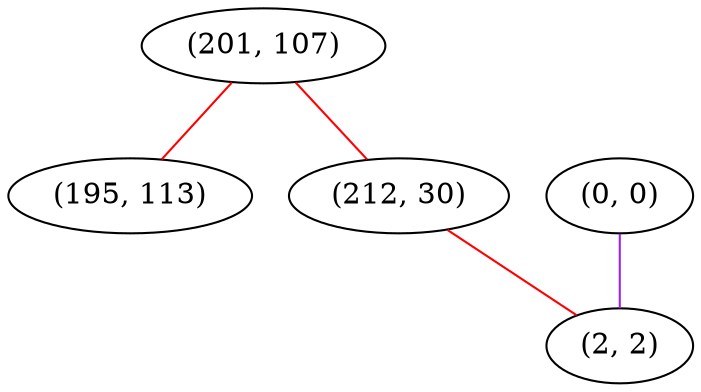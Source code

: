 graph "" {
"(201, 107)";
"(195, 113)";
"(212, 30)";
"(0, 0)";
"(2, 2)";
"(201, 107)" -- "(195, 113)"  [color=red, key=0, weight=1];
"(201, 107)" -- "(212, 30)"  [color=red, key=0, weight=1];
"(212, 30)" -- "(2, 2)"  [color=red, key=0, weight=1];
"(0, 0)" -- "(2, 2)"  [color=purple, key=0, weight=4];
}
